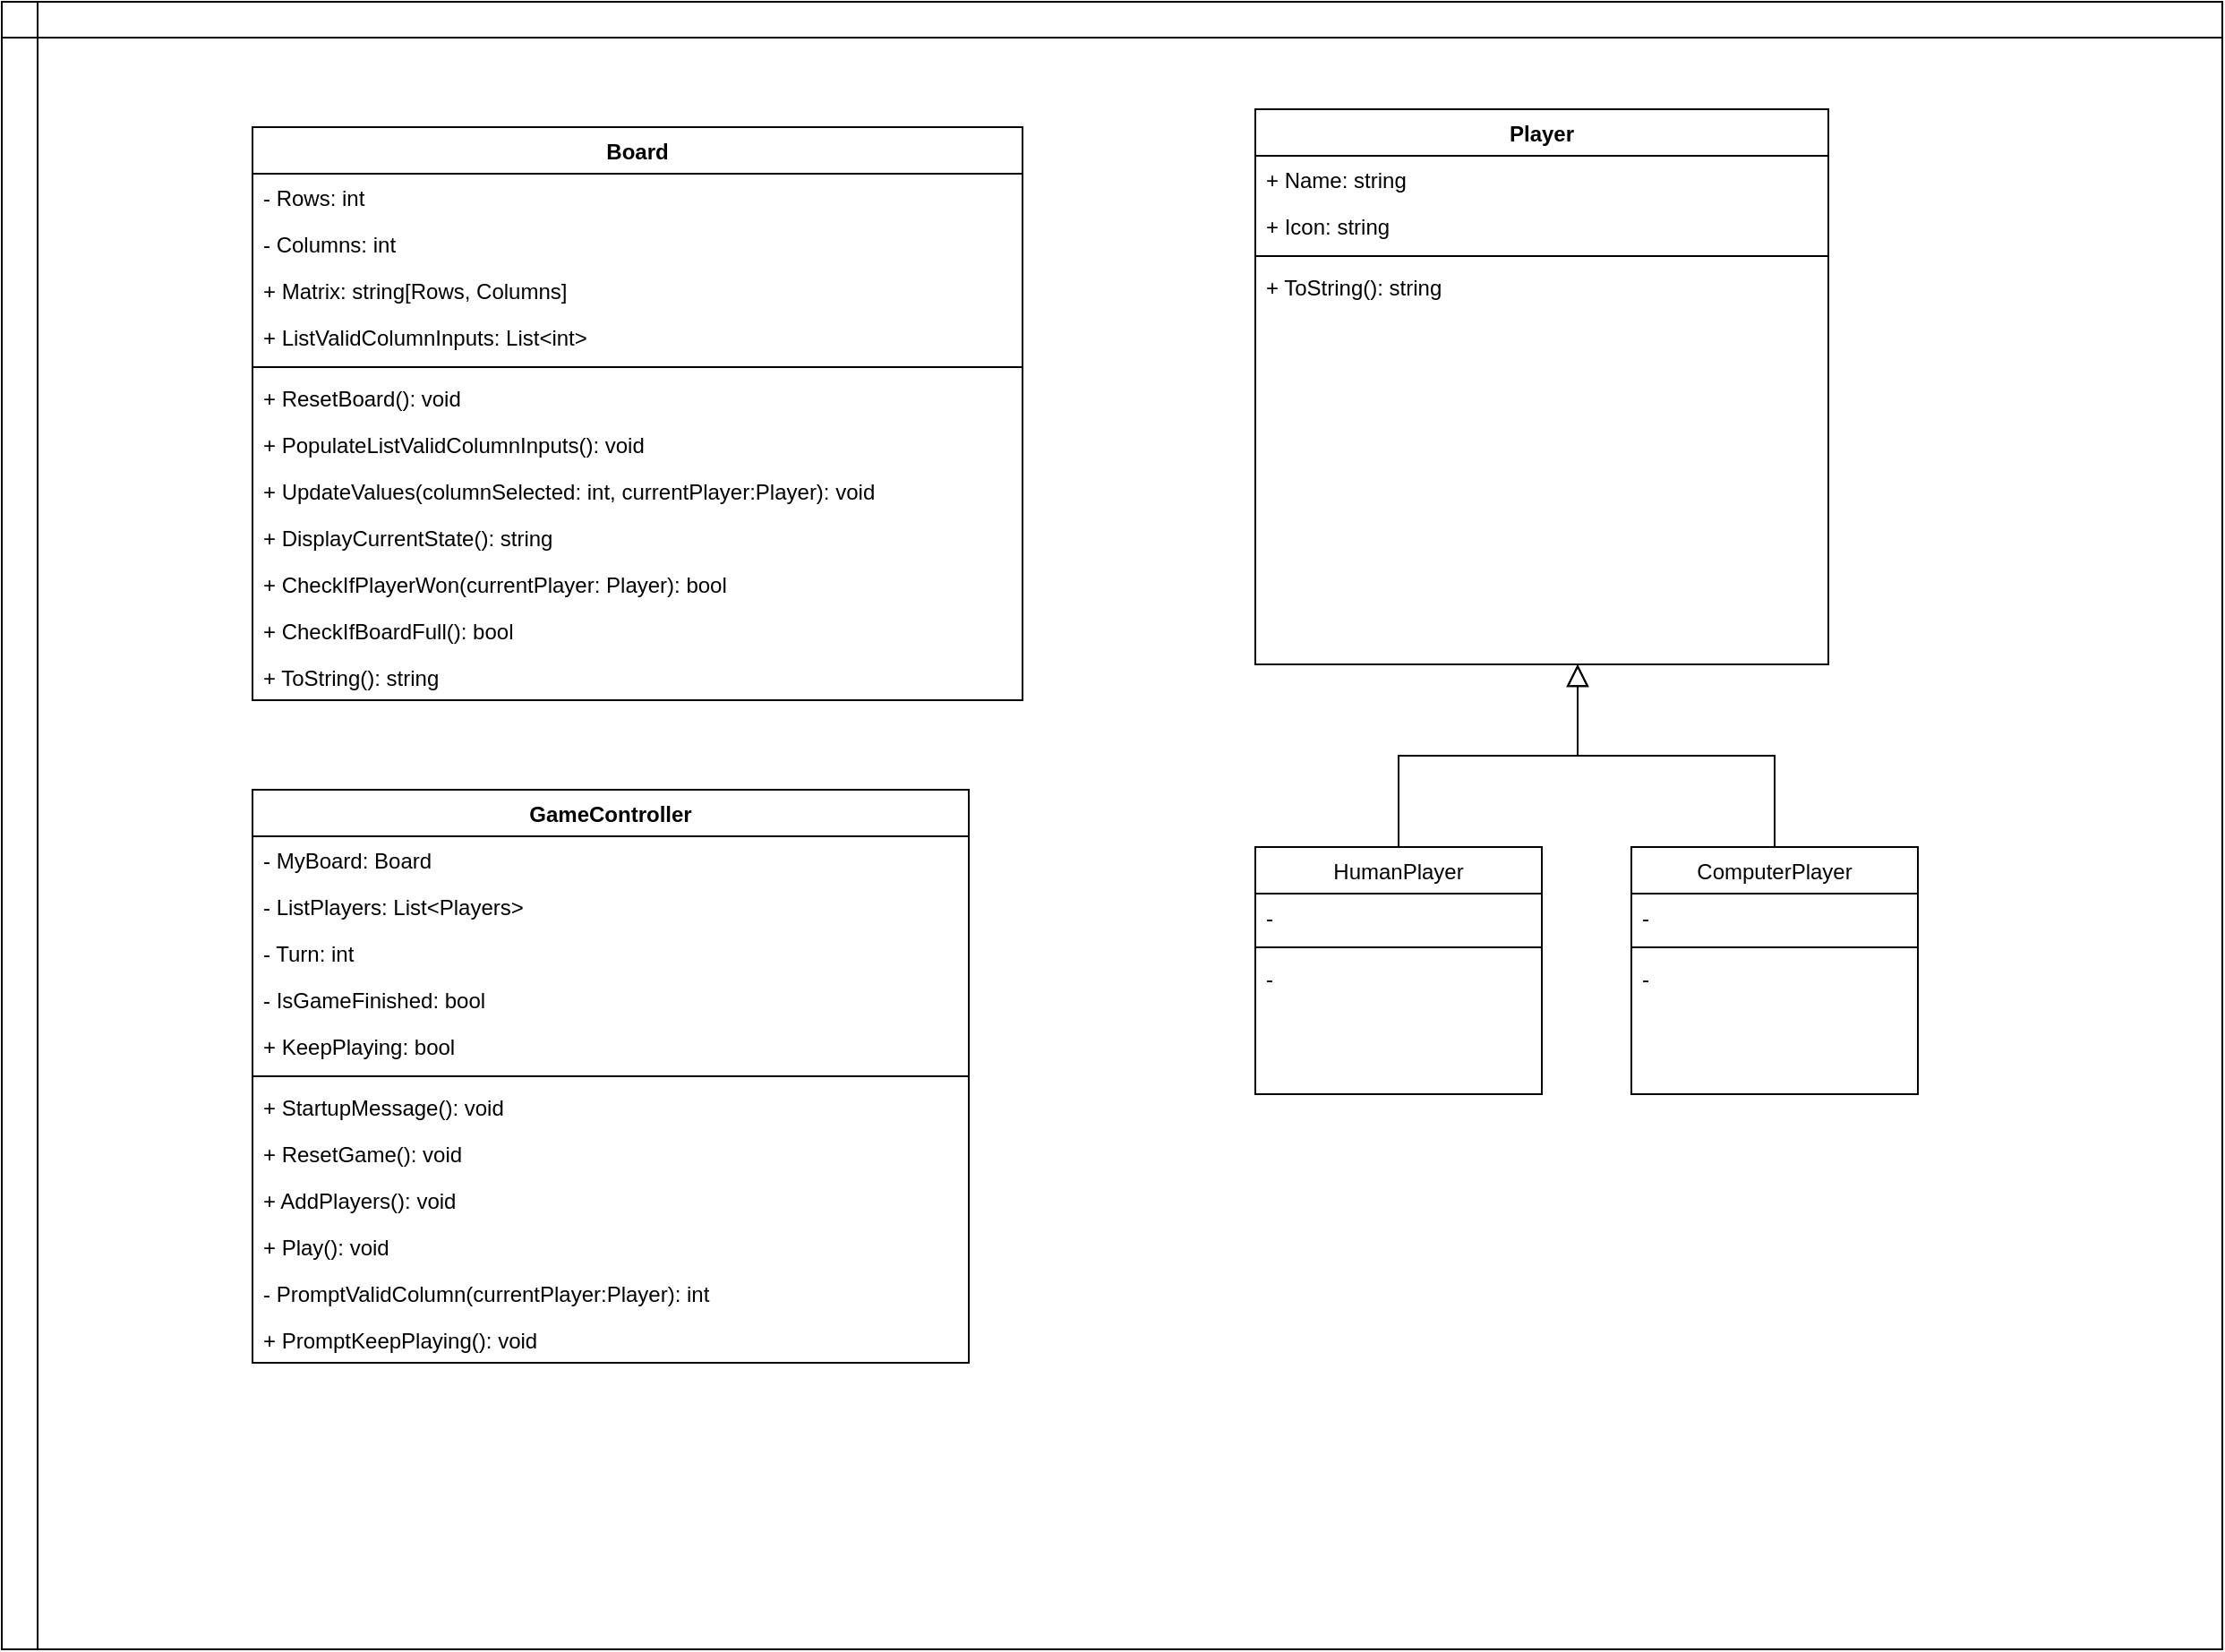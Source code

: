 <mxfile version="21.5.0" type="device">
  <diagram id="C5RBs43oDa-KdzZeNtuy" name="Page-1">
    <mxGraphModel dx="1418" dy="820" grid="1" gridSize="10" guides="1" tooltips="1" connect="1" arrows="1" fold="1" page="1" pageScale="1" pageWidth="827" pageHeight="1169" math="0" shadow="0">
      <root>
        <mxCell id="WIyWlLk6GJQsqaUBKTNV-0" />
        <mxCell id="WIyWlLk6GJQsqaUBKTNV-1" parent="WIyWlLk6GJQsqaUBKTNV-0" />
        <mxCell id="bWELumP_BHfffEaQlAh1-49" value="" style="shape=internalStorage;whiteSpace=wrap;html=1;backgroundOutline=1;" parent="WIyWlLk6GJQsqaUBKTNV-1" vertex="1">
          <mxGeometry x="620" y="50" width="1240" height="920" as="geometry" />
        </mxCell>
        <mxCell id="bWELumP_BHfffEaQlAh1-0" value="Board" style="swimlane;fontStyle=1;align=center;verticalAlign=top;childLayout=stackLayout;horizontal=1;startSize=26;horizontalStack=0;resizeParent=1;resizeLast=0;collapsible=1;marginBottom=0;rounded=0;shadow=0;strokeWidth=1;" parent="WIyWlLk6GJQsqaUBKTNV-1" vertex="1">
          <mxGeometry x="760" y="120" width="430" height="320" as="geometry">
            <mxRectangle x="230" y="140" width="160" height="26" as="alternateBounds" />
          </mxGeometry>
        </mxCell>
        <mxCell id="bWELumP_BHfffEaQlAh1-1" value="- Rows: int" style="text;align=left;verticalAlign=top;spacingLeft=4;spacingRight=4;overflow=hidden;rotatable=0;points=[[0,0.5],[1,0.5]];portConstraint=eastwest;" parent="bWELumP_BHfffEaQlAh1-0" vertex="1">
          <mxGeometry y="26" width="430" height="26" as="geometry" />
        </mxCell>
        <mxCell id="bWELumP_BHfffEaQlAh1-2" value="- Columns: int" style="text;align=left;verticalAlign=top;spacingLeft=4;spacingRight=4;overflow=hidden;rotatable=0;points=[[0,0.5],[1,0.5]];portConstraint=eastwest;rounded=0;shadow=0;html=0;" parent="bWELumP_BHfffEaQlAh1-0" vertex="1">
          <mxGeometry y="52" width="430" height="26" as="geometry" />
        </mxCell>
        <mxCell id="bWELumP_BHfffEaQlAh1-7" value="+ Matrix: string[Rows, Columns]" style="text;align=left;verticalAlign=top;spacingLeft=4;spacingRight=4;overflow=hidden;rotatable=0;points=[[0,0.5],[1,0.5]];portConstraint=eastwest;rounded=0;shadow=0;html=0;" parent="bWELumP_BHfffEaQlAh1-0" vertex="1">
          <mxGeometry y="78" width="430" height="26" as="geometry" />
        </mxCell>
        <mxCell id="bWELumP_BHfffEaQlAh1-3" value="+ ListValidColumnInputs: List&lt;int&gt;" style="text;align=left;verticalAlign=top;spacingLeft=4;spacingRight=4;overflow=hidden;rotatable=0;points=[[0,0.5],[1,0.5]];portConstraint=eastwest;rounded=0;shadow=0;html=0;" parent="bWELumP_BHfffEaQlAh1-0" vertex="1">
          <mxGeometry y="104" width="430" height="26" as="geometry" />
        </mxCell>
        <mxCell id="bWELumP_BHfffEaQlAh1-4" value="" style="line;html=1;strokeWidth=1;align=left;verticalAlign=middle;spacingTop=-1;spacingLeft=3;spacingRight=3;rotatable=0;labelPosition=right;points=[];portConstraint=eastwest;" parent="bWELumP_BHfffEaQlAh1-0" vertex="1">
          <mxGeometry y="130" width="430" height="8" as="geometry" />
        </mxCell>
        <mxCell id="bWELumP_BHfffEaQlAh1-5" value="+ ResetBoard(): void" style="text;align=left;verticalAlign=top;spacingLeft=4;spacingRight=4;overflow=hidden;rotatable=0;points=[[0,0.5],[1,0.5]];portConstraint=eastwest;" parent="bWELumP_BHfffEaQlAh1-0" vertex="1">
          <mxGeometry y="138" width="430" height="26" as="geometry" />
        </mxCell>
        <mxCell id="bWELumP_BHfffEaQlAh1-8" value="+ PopulateListValidColumnInputs(): void" style="text;align=left;verticalAlign=top;spacingLeft=4;spacingRight=4;overflow=hidden;rotatable=0;points=[[0,0.5],[1,0.5]];portConstraint=eastwest;" parent="bWELumP_BHfffEaQlAh1-0" vertex="1">
          <mxGeometry y="164" width="430" height="26" as="geometry" />
        </mxCell>
        <mxCell id="bWELumP_BHfffEaQlAh1-9" value="+ UpdateValues(columnSelected: int, currentPlayer:Player): void" style="text;align=left;verticalAlign=top;spacingLeft=4;spacingRight=4;overflow=hidden;rotatable=0;points=[[0,0.5],[1,0.5]];portConstraint=eastwest;" parent="bWELumP_BHfffEaQlAh1-0" vertex="1">
          <mxGeometry y="190" width="430" height="26" as="geometry" />
        </mxCell>
        <mxCell id="bWELumP_BHfffEaQlAh1-10" value="+ DisplayCurrentState(): string" style="text;align=left;verticalAlign=top;spacingLeft=4;spacingRight=4;overflow=hidden;rotatable=0;points=[[0,0.5],[1,0.5]];portConstraint=eastwest;" parent="bWELumP_BHfffEaQlAh1-0" vertex="1">
          <mxGeometry y="216" width="430" height="26" as="geometry" />
        </mxCell>
        <mxCell id="bWELumP_BHfffEaQlAh1-37" value="+ CheckIfPlayerWon(currentPlayer: Player): bool" style="text;align=left;verticalAlign=top;spacingLeft=4;spacingRight=4;overflow=hidden;rotatable=0;points=[[0,0.5],[1,0.5]];portConstraint=eastwest;" parent="bWELumP_BHfffEaQlAh1-0" vertex="1">
          <mxGeometry y="242" width="430" height="26" as="geometry" />
        </mxCell>
        <mxCell id="bWELumP_BHfffEaQlAh1-50" value="+ CheckIfBoardFull(): bool" style="text;align=left;verticalAlign=top;spacingLeft=4;spacingRight=4;overflow=hidden;rotatable=0;points=[[0,0.5],[1,0.5]];portConstraint=eastwest;" parent="bWELumP_BHfffEaQlAh1-0" vertex="1">
          <mxGeometry y="268" width="430" height="26" as="geometry" />
        </mxCell>
        <mxCell id="bWELumP_BHfffEaQlAh1-11" value="+ ToString(): string" style="text;align=left;verticalAlign=top;spacingLeft=4;spacingRight=4;overflow=hidden;rotatable=0;points=[[0,0.5],[1,0.5]];portConstraint=eastwest;" parent="bWELumP_BHfffEaQlAh1-0" vertex="1">
          <mxGeometry y="294" width="430" height="26" as="geometry" />
        </mxCell>
        <mxCell id="bWELumP_BHfffEaQlAh1-12" value="Player" style="swimlane;fontStyle=1;align=center;verticalAlign=top;childLayout=stackLayout;horizontal=1;startSize=26;horizontalStack=0;resizeParent=1;resizeLast=0;collapsible=1;marginBottom=0;rounded=0;shadow=0;strokeWidth=1;" parent="WIyWlLk6GJQsqaUBKTNV-1" vertex="1">
          <mxGeometry x="1320" y="110" width="320" height="310" as="geometry">
            <mxRectangle x="230" y="140" width="160" height="26" as="alternateBounds" />
          </mxGeometry>
        </mxCell>
        <mxCell id="bWELumP_BHfffEaQlAh1-13" value="+ Name: string" style="text;align=left;verticalAlign=top;spacingLeft=4;spacingRight=4;overflow=hidden;rotatable=0;points=[[0,0.5],[1,0.5]];portConstraint=eastwest;" parent="bWELumP_BHfffEaQlAh1-12" vertex="1">
          <mxGeometry y="26" width="320" height="26" as="geometry" />
        </mxCell>
        <mxCell id="bWELumP_BHfffEaQlAh1-14" value="+ Icon: string" style="text;align=left;verticalAlign=top;spacingLeft=4;spacingRight=4;overflow=hidden;rotatable=0;points=[[0,0.5],[1,0.5]];portConstraint=eastwest;rounded=0;shadow=0;html=0;" parent="bWELumP_BHfffEaQlAh1-12" vertex="1">
          <mxGeometry y="52" width="320" height="26" as="geometry" />
        </mxCell>
        <mxCell id="bWELumP_BHfffEaQlAh1-17" value="" style="line;html=1;strokeWidth=1;align=left;verticalAlign=middle;spacingTop=-1;spacingLeft=3;spacingRight=3;rotatable=0;labelPosition=right;points=[];portConstraint=eastwest;" parent="bWELumP_BHfffEaQlAh1-12" vertex="1">
          <mxGeometry y="78" width="320" height="8" as="geometry" />
        </mxCell>
        <mxCell id="bWELumP_BHfffEaQlAh1-22" value="+ ToString(): string" style="text;align=left;verticalAlign=top;spacingLeft=4;spacingRight=4;overflow=hidden;rotatable=0;points=[[0,0.5],[1,0.5]];portConstraint=eastwest;" parent="bWELumP_BHfffEaQlAh1-12" vertex="1">
          <mxGeometry y="86" width="320" height="26" as="geometry" />
        </mxCell>
        <mxCell id="bWELumP_BHfffEaQlAh1-23" value="GameController" style="swimlane;fontStyle=1;align=center;verticalAlign=top;childLayout=stackLayout;horizontal=1;startSize=26;horizontalStack=0;resizeParent=1;resizeLast=0;collapsible=1;marginBottom=0;rounded=0;shadow=0;strokeWidth=1;" parent="WIyWlLk6GJQsqaUBKTNV-1" vertex="1">
          <mxGeometry x="760" y="490" width="400" height="320" as="geometry">
            <mxRectangle x="230" y="140" width="160" height="26" as="alternateBounds" />
          </mxGeometry>
        </mxCell>
        <mxCell id="bWELumP_BHfffEaQlAh1-24" value="- MyBoard: Board" style="text;align=left;verticalAlign=top;spacingLeft=4;spacingRight=4;overflow=hidden;rotatable=0;points=[[0,0.5],[1,0.5]];portConstraint=eastwest;" parent="bWELumP_BHfffEaQlAh1-23" vertex="1">
          <mxGeometry y="26" width="400" height="26" as="geometry" />
        </mxCell>
        <mxCell id="bWELumP_BHfffEaQlAh1-25" value="- ListPlayers: List&lt;Players&gt;" style="text;align=left;verticalAlign=top;spacingLeft=4;spacingRight=4;overflow=hidden;rotatable=0;points=[[0,0.5],[1,0.5]];portConstraint=eastwest;rounded=0;shadow=0;html=0;" parent="bWELumP_BHfffEaQlAh1-23" vertex="1">
          <mxGeometry y="52" width="400" height="26" as="geometry" />
        </mxCell>
        <mxCell id="bWELumP_BHfffEaQlAh1-28" value="- Turn: int" style="text;align=left;verticalAlign=top;spacingLeft=4;spacingRight=4;overflow=hidden;rotatable=0;points=[[0,0.5],[1,0.5]];portConstraint=eastwest;rounded=0;shadow=0;html=0;" parent="bWELumP_BHfffEaQlAh1-23" vertex="1">
          <mxGeometry y="78" width="400" height="26" as="geometry" />
        </mxCell>
        <mxCell id="bWELumP_BHfffEaQlAh1-30" value="- IsGameFinished: bool" style="text;align=left;verticalAlign=top;spacingLeft=4;spacingRight=4;overflow=hidden;rotatable=0;points=[[0,0.5],[1,0.5]];portConstraint=eastwest;rounded=0;shadow=0;html=0;" parent="bWELumP_BHfffEaQlAh1-23" vertex="1">
          <mxGeometry y="104" width="400" height="26" as="geometry" />
        </mxCell>
        <mxCell id="bWELumP_BHfffEaQlAh1-29" value="+ KeepPlaying: bool" style="text;align=left;verticalAlign=top;spacingLeft=4;spacingRight=4;overflow=hidden;rotatable=0;points=[[0,0.5],[1,0.5]];portConstraint=eastwest;rounded=0;shadow=0;html=0;" parent="bWELumP_BHfffEaQlAh1-23" vertex="1">
          <mxGeometry y="130" width="400" height="26" as="geometry" />
        </mxCell>
        <mxCell id="bWELumP_BHfffEaQlAh1-26" value="" style="line;html=1;strokeWidth=1;align=left;verticalAlign=middle;spacingTop=-1;spacingLeft=3;spacingRight=3;rotatable=0;labelPosition=right;points=[];portConstraint=eastwest;" parent="bWELumP_BHfffEaQlAh1-23" vertex="1">
          <mxGeometry y="156" width="400" height="8" as="geometry" />
        </mxCell>
        <mxCell id="bWELumP_BHfffEaQlAh1-27" value="+ StartupMessage(): void" style="text;align=left;verticalAlign=top;spacingLeft=4;spacingRight=4;overflow=hidden;rotatable=0;points=[[0,0.5],[1,0.5]];portConstraint=eastwest;" parent="bWELumP_BHfffEaQlAh1-23" vertex="1">
          <mxGeometry y="164" width="400" height="26" as="geometry" />
        </mxCell>
        <mxCell id="bWELumP_BHfffEaQlAh1-31" value="+ ResetGame(): void" style="text;align=left;verticalAlign=top;spacingLeft=4;spacingRight=4;overflow=hidden;rotatable=0;points=[[0,0.5],[1,0.5]];portConstraint=eastwest;" parent="bWELumP_BHfffEaQlAh1-23" vertex="1">
          <mxGeometry y="190" width="400" height="26" as="geometry" />
        </mxCell>
        <mxCell id="bWELumP_BHfffEaQlAh1-34" value="+ AddPlayers(): void" style="text;align=left;verticalAlign=top;spacingLeft=4;spacingRight=4;overflow=hidden;rotatable=0;points=[[0,0.5],[1,0.5]];portConstraint=eastwest;" parent="bWELumP_BHfffEaQlAh1-23" vertex="1">
          <mxGeometry y="216" width="400" height="26" as="geometry" />
        </mxCell>
        <mxCell id="bWELumP_BHfffEaQlAh1-32" value="+ Play(): void" style="text;align=left;verticalAlign=top;spacingLeft=4;spacingRight=4;overflow=hidden;rotatable=0;points=[[0,0.5],[1,0.5]];portConstraint=eastwest;" parent="bWELumP_BHfffEaQlAh1-23" vertex="1">
          <mxGeometry y="242" width="400" height="26" as="geometry" />
        </mxCell>
        <mxCell id="bWELumP_BHfffEaQlAh1-35" value="- PromptValidColumn(currentPlayer:Player): int" style="text;align=left;verticalAlign=top;spacingLeft=4;spacingRight=4;overflow=hidden;rotatable=0;points=[[0,0.5],[1,0.5]];portConstraint=eastwest;" parent="bWELumP_BHfffEaQlAh1-23" vertex="1">
          <mxGeometry y="268" width="400" height="26" as="geometry" />
        </mxCell>
        <mxCell id="bWELumP_BHfffEaQlAh1-36" value="+ PromptKeepPlaying(): void" style="text;align=left;verticalAlign=top;spacingLeft=4;spacingRight=4;overflow=hidden;rotatable=0;points=[[0,0.5],[1,0.5]];portConstraint=eastwest;" parent="bWELumP_BHfffEaQlAh1-23" vertex="1">
          <mxGeometry y="294" width="400" height="26" as="geometry" />
        </mxCell>
        <mxCell id="bWELumP_BHfffEaQlAh1-38" value="HumanPlayer" style="swimlane;fontStyle=0;align=center;verticalAlign=top;childLayout=stackLayout;horizontal=1;startSize=26;horizontalStack=0;resizeParent=1;resizeLast=0;collapsible=1;marginBottom=0;rounded=0;shadow=0;strokeWidth=1;" parent="WIyWlLk6GJQsqaUBKTNV-1" vertex="1">
          <mxGeometry x="1320" y="522" width="160" height="138" as="geometry">
            <mxRectangle x="130" y="380" width="160" height="26" as="alternateBounds" />
          </mxGeometry>
        </mxCell>
        <mxCell id="bWELumP_BHfffEaQlAh1-40" value="- " style="text;align=left;verticalAlign=top;spacingLeft=4;spacingRight=4;overflow=hidden;rotatable=0;points=[[0,0.5],[1,0.5]];portConstraint=eastwest;rounded=0;shadow=0;html=0;" parent="bWELumP_BHfffEaQlAh1-38" vertex="1">
          <mxGeometry y="26" width="160" height="26" as="geometry" />
        </mxCell>
        <mxCell id="bWELumP_BHfffEaQlAh1-41" value="" style="line;html=1;strokeWidth=1;align=left;verticalAlign=middle;spacingTop=-1;spacingLeft=3;spacingRight=3;rotatable=0;labelPosition=right;points=[];portConstraint=eastwest;" parent="bWELumP_BHfffEaQlAh1-38" vertex="1">
          <mxGeometry y="52" width="160" height="8" as="geometry" />
        </mxCell>
        <mxCell id="bWELumP_BHfffEaQlAh1-42" value="- " style="text;align=left;verticalAlign=top;spacingLeft=4;spacingRight=4;overflow=hidden;rotatable=0;points=[[0,0.5],[1,0.5]];portConstraint=eastwest;fontStyle=0" parent="bWELumP_BHfffEaQlAh1-38" vertex="1">
          <mxGeometry y="60" width="160" height="26" as="geometry" />
        </mxCell>
        <mxCell id="bWELumP_BHfffEaQlAh1-44" value="" style="endArrow=block;endSize=10;endFill=0;shadow=0;strokeWidth=1;rounded=0;edgeStyle=elbowEdgeStyle;elbow=vertical;" parent="WIyWlLk6GJQsqaUBKTNV-1" source="bWELumP_BHfffEaQlAh1-38" edge="1">
          <mxGeometry width="160" relative="1" as="geometry">
            <mxPoint x="1400" y="365" as="sourcePoint" />
            <mxPoint x="1500" y="420" as="targetPoint" />
          </mxGeometry>
        </mxCell>
        <mxCell id="bWELumP_BHfffEaQlAh1-45" value="ComputerPlayer" style="swimlane;fontStyle=0;align=center;verticalAlign=top;childLayout=stackLayout;horizontal=1;startSize=26;horizontalStack=0;resizeParent=1;resizeLast=0;collapsible=1;marginBottom=0;rounded=0;shadow=0;strokeWidth=1;" parent="WIyWlLk6GJQsqaUBKTNV-1" vertex="1">
          <mxGeometry x="1530" y="522" width="160" height="138" as="geometry">
            <mxRectangle x="340" y="380" width="170" height="26" as="alternateBounds" />
          </mxGeometry>
        </mxCell>
        <mxCell id="bWELumP_BHfffEaQlAh1-46" value="- " style="text;align=left;verticalAlign=top;spacingLeft=4;spacingRight=4;overflow=hidden;rotatable=0;points=[[0,0.5],[1,0.5]];portConstraint=eastwest;" parent="bWELumP_BHfffEaQlAh1-45" vertex="1">
          <mxGeometry y="26" width="160" height="26" as="geometry" />
        </mxCell>
        <mxCell id="bWELumP_BHfffEaQlAh1-47" value="" style="line;html=1;strokeWidth=1;align=left;verticalAlign=middle;spacingTop=-1;spacingLeft=3;spacingRight=3;rotatable=0;labelPosition=right;points=[];portConstraint=eastwest;" parent="bWELumP_BHfffEaQlAh1-45" vertex="1">
          <mxGeometry y="52" width="160" height="8" as="geometry" />
        </mxCell>
        <mxCell id="bWELumP_BHfffEaQlAh1-51" value="- " style="text;align=left;verticalAlign=top;spacingLeft=4;spacingRight=4;overflow=hidden;rotatable=0;points=[[0,0.5],[1,0.5]];portConstraint=eastwest;fontStyle=0" parent="bWELumP_BHfffEaQlAh1-45" vertex="1">
          <mxGeometry y="60" width="160" height="26" as="geometry" />
        </mxCell>
        <mxCell id="bWELumP_BHfffEaQlAh1-48" value="" style="endArrow=block;endSize=10;endFill=0;shadow=0;strokeWidth=1;rounded=0;edgeStyle=elbowEdgeStyle;elbow=vertical;" parent="WIyWlLk6GJQsqaUBKTNV-1" source="bWELumP_BHfffEaQlAh1-45" edge="1">
          <mxGeometry width="160" relative="1" as="geometry">
            <mxPoint x="1410" y="535" as="sourcePoint" />
            <mxPoint x="1500" y="420" as="targetPoint" />
          </mxGeometry>
        </mxCell>
      </root>
    </mxGraphModel>
  </diagram>
</mxfile>
